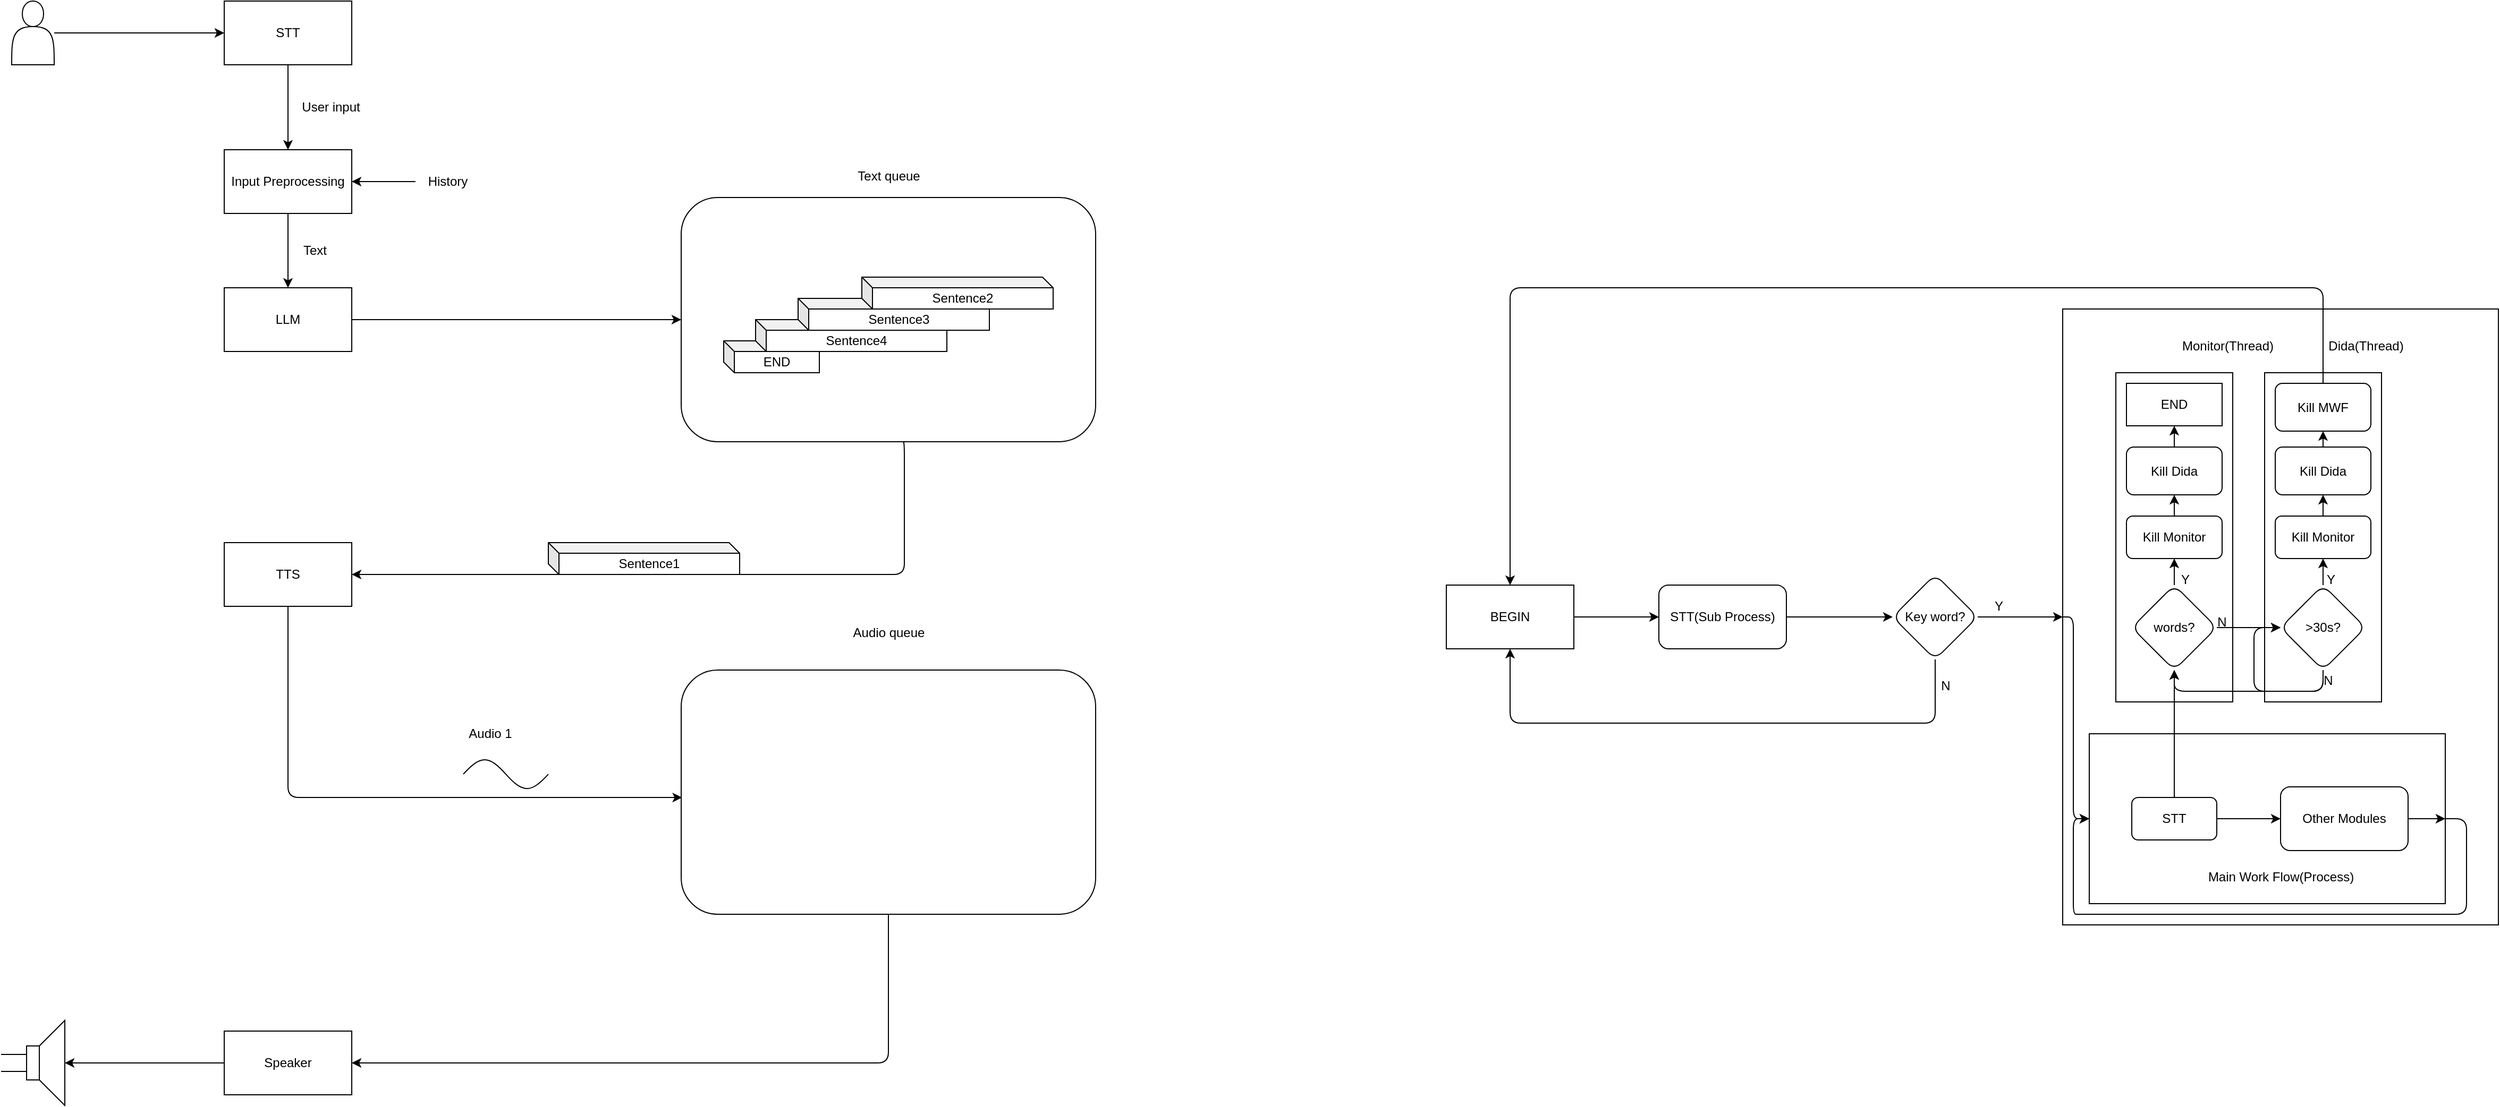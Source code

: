 <mxfile>
    <diagram id="sJbom_5L6VdSvB-PTzJs" name="Page-1">
        <mxGraphModel dx="3779" dy="3277" grid="1" gridSize="10" guides="1" tooltips="1" connect="1" arrows="1" fold="1" page="1" pageScale="1" pageWidth="850" pageHeight="1100" math="0" shadow="0">
            <root>
                <mxCell id="0"/>
                <mxCell id="1" parent="0"/>
                <mxCell id="55" value="" style="rounded=0;whiteSpace=wrap;html=1;" parent="1" vertex="1">
                    <mxGeometry x="1120" y="330" width="410" height="580" as="geometry"/>
                </mxCell>
                <mxCell id="86" style="edgeStyle=none;html=1;exitX=0;exitY=0.5;exitDx=0;exitDy=0;entryX=0;entryY=0.5;entryDx=0;entryDy=0;" parent="1" source="55" target="64" edge="1">
                    <mxGeometry relative="1" as="geometry">
                        <Array as="points">
                            <mxPoint x="1130" y="620"/>
                            <mxPoint x="1130" y="810"/>
                        </Array>
                    </mxGeometry>
                </mxCell>
                <mxCell id="85" value="" style="rounded=0;whiteSpace=wrap;html=1;" parent="1" vertex="1">
                    <mxGeometry x="1310" y="390" width="110" height="310" as="geometry"/>
                </mxCell>
                <mxCell id="84" value="" style="rounded=0;whiteSpace=wrap;html=1;" parent="1" vertex="1">
                    <mxGeometry x="1170" y="390" width="110" height="310" as="geometry"/>
                </mxCell>
                <mxCell id="20" style="edgeStyle=none;html=1;entryX=1;entryY=0.5;entryDx=0;entryDy=0;" parent="1" source="15" target="19" edge="1">
                    <mxGeometry relative="1" as="geometry">
                        <Array as="points">
                            <mxPoint x="30" y="460"/>
                            <mxPoint x="30" y="580"/>
                        </Array>
                    </mxGeometry>
                </mxCell>
                <mxCell id="4" style="edgeStyle=none;html=1;" parent="1" source="3" target="5" edge="1">
                    <mxGeometry relative="1" as="geometry">
                        <mxPoint x="-550" y="70" as="targetPoint"/>
                    </mxGeometry>
                </mxCell>
                <mxCell id="3" value="" style="shape=actor;whiteSpace=wrap;html=1;" parent="1" vertex="1">
                    <mxGeometry x="-810" y="40" width="40" height="60" as="geometry"/>
                </mxCell>
                <mxCell id="7" value="" style="edgeStyle=none;html=1;" parent="1" source="5" target="39" edge="1">
                    <mxGeometry relative="1" as="geometry">
                        <mxPoint x="-550" y="180" as="targetPoint"/>
                    </mxGeometry>
                </mxCell>
                <mxCell id="5" value="STT" style="rounded=0;whiteSpace=wrap;html=1;" parent="1" vertex="1">
                    <mxGeometry x="-610" y="40" width="120" height="60" as="geometry"/>
                </mxCell>
                <mxCell id="14" style="edgeStyle=none;html=1;entryX=0;entryY=0.5;entryDx=0;entryDy=0;" parent="1" source="6" target="15" edge="1">
                    <mxGeometry relative="1" as="geometry">
                        <mxPoint x="-170" y="180" as="targetPoint"/>
                    </mxGeometry>
                </mxCell>
                <mxCell id="6" value="LLM" style="rounded=0;whiteSpace=wrap;html=1;" parent="1" vertex="1">
                    <mxGeometry x="-610" y="310" width="120" height="60" as="geometry"/>
                </mxCell>
                <mxCell id="8" value="Text" style="text;html=1;align=center;verticalAlign=middle;resizable=0;points=[];autosize=1;strokeColor=none;fillColor=none;" parent="1" vertex="1">
                    <mxGeometry x="-550" y="260" width="50" height="30" as="geometry"/>
                </mxCell>
                <mxCell id="18" value="Sentence1" style="shape=cube;whiteSpace=wrap;html=1;boundedLbl=1;backgroundOutline=1;darkOpacity=0.05;darkOpacity2=0.1;size=10;" parent="1" vertex="1">
                    <mxGeometry x="-305" y="550" width="180" height="30" as="geometry"/>
                </mxCell>
                <mxCell id="24" style="edgeStyle=none;html=1;entryX=0.002;entryY=0.522;entryDx=0;entryDy=0;entryPerimeter=0;" parent="1" source="19" target="21" edge="1">
                    <mxGeometry relative="1" as="geometry">
                        <Array as="points">
                            <mxPoint x="-550" y="790"/>
                        </Array>
                    </mxGeometry>
                </mxCell>
                <mxCell id="19" value="TTS" style="rounded=0;whiteSpace=wrap;html=1;" parent="1" vertex="1">
                    <mxGeometry x="-610" y="550" width="120" height="60" as="geometry"/>
                </mxCell>
                <mxCell id="29" style="edgeStyle=none;html=1;entryX=1;entryY=0.5;entryDx=0;entryDy=0;" parent="1" source="21" target="37" edge="1">
                    <mxGeometry relative="1" as="geometry">
                        <Array as="points">
                            <mxPoint x="15" y="1040"/>
                        </Array>
                    </mxGeometry>
                </mxCell>
                <mxCell id="21" value="" style="rounded=1;whiteSpace=wrap;html=1;" parent="1" vertex="1">
                    <mxGeometry x="-180" y="670" width="390" height="230" as="geometry"/>
                </mxCell>
                <mxCell id="22" value="Audio queue" style="text;html=1;align=center;verticalAlign=middle;resizable=0;points=[];autosize=1;strokeColor=none;fillColor=none;" parent="1" vertex="1">
                    <mxGeometry x="-30" y="620" width="90" height="30" as="geometry"/>
                </mxCell>
                <mxCell id="25" value="" style="pointerEvents=1;verticalLabelPosition=bottom;shadow=0;dashed=0;align=center;html=1;verticalAlign=top;shape=mxgraph.electrical.waveforms.sine_wave;" parent="1" vertex="1">
                    <mxGeometry x="-385" y="750" width="80" height="36.18" as="geometry"/>
                </mxCell>
                <mxCell id="26" value="Audio 1" style="text;html=1;align=center;verticalAlign=middle;resizable=0;points=[];autosize=1;strokeColor=none;fillColor=none;" parent="1" vertex="1">
                    <mxGeometry x="-390" y="715" width="60" height="30" as="geometry"/>
                </mxCell>
                <mxCell id="28" value="" style="pointerEvents=1;verticalLabelPosition=bottom;shadow=0;dashed=0;align=center;html=1;verticalAlign=top;shape=mxgraph.electrical.electro-mechanical.loudspeaker;" parent="1" vertex="1">
                    <mxGeometry x="-820" y="1000" width="60" height="80" as="geometry"/>
                </mxCell>
                <mxCell id="15" value="" style="rounded=1;whiteSpace=wrap;html=1;" parent="1" vertex="1">
                    <mxGeometry x="-180" y="225" width="390" height="230" as="geometry"/>
                </mxCell>
                <mxCell id="36" value="END" style="shape=cube;whiteSpace=wrap;html=1;boundedLbl=1;backgroundOutline=1;darkOpacity=0.05;darkOpacity2=0.1;size=10;" parent="1" vertex="1">
                    <mxGeometry x="-140" y="360" width="90" height="30" as="geometry"/>
                </mxCell>
                <mxCell id="13" value="Sentence4" style="shape=cube;whiteSpace=wrap;html=1;boundedLbl=1;backgroundOutline=1;darkOpacity=0.05;darkOpacity2=0.1;size=10;" parent="1" vertex="1">
                    <mxGeometry x="-110" y="340" width="180" height="30" as="geometry"/>
                </mxCell>
                <mxCell id="12" value="Sentence3" style="shape=cube;whiteSpace=wrap;html=1;boundedLbl=1;backgroundOutline=1;darkOpacity=0.05;darkOpacity2=0.1;size=10;" parent="1" vertex="1">
                    <mxGeometry x="-70" y="320" width="180" height="30" as="geometry"/>
                </mxCell>
                <mxCell id="11" value="Sentence2" style="shape=cube;whiteSpace=wrap;html=1;boundedLbl=1;backgroundOutline=1;darkOpacity=0.05;darkOpacity2=0.1;size=10;" parent="1" vertex="1">
                    <mxGeometry x="-10" y="300" width="180" height="30" as="geometry"/>
                </mxCell>
                <mxCell id="16" value="Text queue" style="text;html=1;align=center;verticalAlign=middle;resizable=0;points=[];autosize=1;strokeColor=none;fillColor=none;" parent="1" vertex="1">
                    <mxGeometry x="-25" y="190" width="80" height="30" as="geometry"/>
                </mxCell>
                <mxCell id="38" style="edgeStyle=none;html=1;entryX=1;entryY=0.5;entryDx=0;entryDy=0;entryPerimeter=0;" parent="1" source="37" target="28" edge="1">
                    <mxGeometry relative="1" as="geometry"/>
                </mxCell>
                <mxCell id="37" value="Speaker" style="rounded=0;whiteSpace=wrap;html=1;" parent="1" vertex="1">
                    <mxGeometry x="-610" y="1010" width="120" height="60" as="geometry"/>
                </mxCell>
                <mxCell id="40" style="edgeStyle=none;html=1;entryX=0.5;entryY=0;entryDx=0;entryDy=0;" parent="1" source="39" target="6" edge="1">
                    <mxGeometry relative="1" as="geometry"/>
                </mxCell>
                <mxCell id="39" value="Input Preprocessing" style="rounded=0;whiteSpace=wrap;html=1;" parent="1" vertex="1">
                    <mxGeometry x="-610" y="180" width="120" height="60" as="geometry"/>
                </mxCell>
                <mxCell id="41" value="User input" style="text;html=1;align=center;verticalAlign=middle;resizable=0;points=[];autosize=1;strokeColor=none;fillColor=none;" parent="1" vertex="1">
                    <mxGeometry x="-550" y="125" width="80" height="30" as="geometry"/>
                </mxCell>
                <mxCell id="43" style="edgeStyle=none;html=1;entryX=1;entryY=0.5;entryDx=0;entryDy=0;" parent="1" source="42" target="39" edge="1">
                    <mxGeometry relative="1" as="geometry"/>
                </mxCell>
                <mxCell id="42" value="History" style="text;html=1;align=center;verticalAlign=middle;resizable=0;points=[];autosize=1;strokeColor=none;fillColor=none;" parent="1" vertex="1">
                    <mxGeometry x="-430" y="195" width="60" height="30" as="geometry"/>
                </mxCell>
                <mxCell id="47" value="" style="edgeStyle=none;html=1;" parent="1" source="45" target="46" edge="1">
                    <mxGeometry relative="1" as="geometry"/>
                </mxCell>
                <mxCell id="45" value="STT(Sub Process)" style="rounded=1;whiteSpace=wrap;html=1;" parent="1" vertex="1">
                    <mxGeometry x="740" y="590" width="120" height="60" as="geometry"/>
                </mxCell>
                <mxCell id="49" value="" style="edgeStyle=none;html=1;entryX=0;entryY=0.5;entryDx=0;entryDy=0;" parent="1" source="46" target="55" edge="1">
                    <mxGeometry relative="1" as="geometry">
                        <mxPoint x="1100" y="620" as="targetPoint"/>
                    </mxGeometry>
                </mxCell>
                <mxCell id="51" style="edgeStyle=none;html=1;entryX=0.5;entryY=1;entryDx=0;entryDy=0;" parent="1" source="46" target="50" edge="1">
                    <mxGeometry relative="1" as="geometry">
                        <Array as="points">
                            <mxPoint x="1000" y="720"/>
                            <mxPoint x="600" y="720"/>
                        </Array>
                    </mxGeometry>
                </mxCell>
                <mxCell id="46" value="Key word?" style="rhombus;whiteSpace=wrap;html=1;rounded=1;" parent="1" vertex="1">
                    <mxGeometry x="960" y="580" width="80" height="80" as="geometry"/>
                </mxCell>
                <mxCell id="52" style="edgeStyle=none;html=1;entryX=0;entryY=0.5;entryDx=0;entryDy=0;" parent="1" source="50" target="45" edge="1">
                    <mxGeometry relative="1" as="geometry"/>
                </mxCell>
                <mxCell id="50" value="BEGIN" style="rounded=0;whiteSpace=wrap;html=1;" parent="1" vertex="1">
                    <mxGeometry x="540" y="590" width="120" height="60" as="geometry"/>
                </mxCell>
                <mxCell id="53" value="N" style="text;html=1;strokeColor=none;fillColor=none;align=center;verticalAlign=middle;whiteSpace=wrap;rounded=0;" parent="1" vertex="1">
                    <mxGeometry x="980" y="670" width="60" height="30" as="geometry"/>
                </mxCell>
                <mxCell id="54" value="Y" style="text;html=1;strokeColor=none;fillColor=none;align=center;verticalAlign=middle;whiteSpace=wrap;rounded=0;" parent="1" vertex="1">
                    <mxGeometry x="1040" y="600" width="40" height="20" as="geometry"/>
                </mxCell>
                <mxCell id="71" value="" style="edgeStyle=none;html=1;" parent="1" source="68" target="70" edge="1">
                    <mxGeometry relative="1" as="geometry"/>
                </mxCell>
                <mxCell id="75" style="edgeStyle=none;html=1;entryX=0;entryY=0.5;entryDx=0;entryDy=0;" parent="1" source="68" target="74" edge="1">
                    <mxGeometry relative="1" as="geometry"/>
                </mxCell>
                <mxCell id="68" value="words?" style="rhombus;whiteSpace=wrap;html=1;rounded=1;" parent="1" vertex="1">
                    <mxGeometry x="1185" y="590" width="80" height="80" as="geometry"/>
                </mxCell>
                <mxCell id="95" value="" style="edgeStyle=none;html=1;" parent="1" source="70" target="94" edge="1">
                    <mxGeometry relative="1" as="geometry"/>
                </mxCell>
                <mxCell id="70" value="Kill Monitor" style="whiteSpace=wrap;html=1;rounded=1;" parent="1" vertex="1">
                    <mxGeometry x="1180" y="525" width="90" height="40" as="geometry"/>
                </mxCell>
                <mxCell id="72" value="Y" style="text;html=1;align=center;verticalAlign=middle;resizable=0;points=[];autosize=1;strokeColor=none;fillColor=none;" parent="1" vertex="1">
                    <mxGeometry x="1220" y="570" width="30" height="30" as="geometry"/>
                </mxCell>
                <mxCell id="78" value="" style="edgeStyle=none;html=1;entryX=0.5;entryY=0;entryDx=0;entryDy=0;exitX=0.5;exitY=0;exitDx=0;exitDy=0;" parent="1" source="105" target="50" edge="1">
                    <mxGeometry relative="1" as="geometry">
                        <mxPoint x="1465" y="540" as="targetPoint"/>
                        <Array as="points">
                            <mxPoint x="1365" y="310"/>
                            <mxPoint x="600" y="310"/>
                        </Array>
                    </mxGeometry>
                </mxCell>
                <mxCell id="90" style="edgeStyle=none;html=1;entryX=0.5;entryY=1;entryDx=0;entryDy=0;exitX=0.5;exitY=1;exitDx=0;exitDy=0;" parent="1" source="74" target="68" edge="1">
                    <mxGeometry relative="1" as="geometry">
                        <Array as="points">
                            <mxPoint x="1365" y="690"/>
                            <mxPoint x="1225" y="690"/>
                        </Array>
                    </mxGeometry>
                </mxCell>
                <mxCell id="98" style="edgeStyle=none;html=1;" parent="1" source="74" target="96" edge="1">
                    <mxGeometry relative="1" as="geometry"/>
                </mxCell>
                <mxCell id="74" value="&amp;gt;30s?" style="rhombus;whiteSpace=wrap;html=1;rounded=1;" parent="1" vertex="1">
                    <mxGeometry x="1325" y="590" width="80" height="80" as="geometry"/>
                </mxCell>
                <mxCell id="82" value="Dida(Thread)" style="text;html=1;align=center;verticalAlign=middle;resizable=0;points=[];autosize=1;strokeColor=none;fillColor=none;" parent="1" vertex="1">
                    <mxGeometry x="1360" y="350" width="90" height="30" as="geometry"/>
                </mxCell>
                <mxCell id="83" value="&lt;span style=&quot;&quot;&gt;Monitor(&lt;/span&gt;Thread)" style="text;html=1;align=center;verticalAlign=middle;resizable=0;points=[];autosize=1;strokeColor=none;fillColor=none;" parent="1" vertex="1">
                    <mxGeometry x="1220" y="350" width="110" height="30" as="geometry"/>
                </mxCell>
                <mxCell id="88" value="N" style="text;html=1;strokeColor=none;fillColor=none;align=center;verticalAlign=middle;whiteSpace=wrap;rounded=0;" parent="1" vertex="1">
                    <mxGeometry x="1260" y="615" width="20" height="20" as="geometry"/>
                </mxCell>
                <mxCell id="92" value="N" style="text;html=1;strokeColor=none;fillColor=none;align=center;verticalAlign=middle;whiteSpace=wrap;rounded=0;" parent="1" vertex="1">
                    <mxGeometry x="1360" y="670" width="20" height="20" as="geometry"/>
                </mxCell>
                <mxCell id="93" value="Y" style="text;html=1;strokeColor=none;fillColor=none;align=center;verticalAlign=middle;whiteSpace=wrap;rounded=0;" parent="1" vertex="1">
                    <mxGeometry x="1365" y="575" width="15" height="20" as="geometry"/>
                </mxCell>
                <mxCell id="103" style="edgeStyle=none;html=1;entryX=0.5;entryY=1;entryDx=0;entryDy=0;" parent="1" source="94" target="102" edge="1">
                    <mxGeometry relative="1" as="geometry"/>
                </mxCell>
                <mxCell id="94" value="Kill Dida" style="whiteSpace=wrap;html=1;rounded=1;" parent="1" vertex="1">
                    <mxGeometry x="1180" y="460" width="90" height="45" as="geometry"/>
                </mxCell>
                <mxCell id="99" style="edgeStyle=none;html=1;entryX=0.5;entryY=1;entryDx=0;entryDy=0;" parent="1" source="96" target="97" edge="1">
                    <mxGeometry relative="1" as="geometry"/>
                </mxCell>
                <mxCell id="96" value="Kill Monitor" style="whiteSpace=wrap;html=1;rounded=1;" parent="1" vertex="1">
                    <mxGeometry x="1320" y="525" width="90" height="40" as="geometry"/>
                </mxCell>
                <mxCell id="106" style="edgeStyle=none;html=1;entryX=0.5;entryY=1;entryDx=0;entryDy=0;" parent="1" source="97" target="105" edge="1">
                    <mxGeometry relative="1" as="geometry"/>
                </mxCell>
                <mxCell id="97" value="Kill Dida" style="whiteSpace=wrap;html=1;rounded=1;" parent="1" vertex="1">
                    <mxGeometry x="1320" y="460" width="90" height="45" as="geometry"/>
                </mxCell>
                <mxCell id="102" value="END" style="rounded=0;whiteSpace=wrap;html=1;" parent="1" vertex="1">
                    <mxGeometry x="1180" y="400" width="90" height="40" as="geometry"/>
                </mxCell>
                <mxCell id="104" style="edgeStyle=none;html=1;entryX=0;entryY=0.5;entryDx=0;entryDy=0;exitX=0.5;exitY=1;exitDx=0;exitDy=0;" parent="1" source="74" target="74" edge="1">
                    <mxGeometry relative="1" as="geometry">
                        <Array as="points">
                            <mxPoint x="1365" y="690"/>
                            <mxPoint x="1300" y="690"/>
                            <mxPoint x="1300" y="630"/>
                        </Array>
                    </mxGeometry>
                </mxCell>
                <mxCell id="105" value="Kill MWF" style="whiteSpace=wrap;html=1;rounded=1;" parent="1" vertex="1">
                    <mxGeometry x="1320" y="400" width="90" height="45" as="geometry"/>
                </mxCell>
                <mxCell id="64" value="" style="rounded=0;whiteSpace=wrap;html=1;" parent="1" vertex="1">
                    <mxGeometry x="1145" y="730" width="335" height="160" as="geometry"/>
                </mxCell>
                <mxCell id="57" value="STT" style="rounded=1;whiteSpace=wrap;html=1;" parent="1" vertex="1">
                    <mxGeometry x="1185" y="790" width="80" height="40" as="geometry"/>
                </mxCell>
                <mxCell id="108" style="edgeStyle=none;html=1;exitX=1;exitY=0.5;exitDx=0;exitDy=0;entryX=1;entryY=0.5;entryDx=0;entryDy=0;" parent="1" source="62" target="64" edge="1">
                    <mxGeometry relative="1" as="geometry"/>
                </mxCell>
                <mxCell id="62" value="Other Modules" style="whiteSpace=wrap;html=1;rounded=1;" parent="1" vertex="1">
                    <mxGeometry x="1325" y="780" width="120" height="60" as="geometry"/>
                </mxCell>
                <mxCell id="63" value="" style="edgeStyle=none;html=1;" parent="1" source="57" target="62" edge="1">
                    <mxGeometry relative="1" as="geometry"/>
                </mxCell>
                <mxCell id="65" value="Main Work Flow(Process)" style="text;html=1;align=center;verticalAlign=middle;resizable=0;points=[];autosize=1;strokeColor=none;fillColor=none;" parent="1" vertex="1">
                    <mxGeometry x="1245" y="850" width="160" height="30" as="geometry"/>
                </mxCell>
                <mxCell id="107" style="edgeStyle=none;html=1;entryX=0;entryY=0.5;entryDx=0;entryDy=0;exitX=1;exitY=0.5;exitDx=0;exitDy=0;" parent="1" source="64" target="64" edge="1">
                    <mxGeometry relative="1" as="geometry">
                        <Array as="points">
                            <mxPoint x="1500" y="810"/>
                            <mxPoint x="1500" y="900"/>
                            <mxPoint x="1310" y="900"/>
                            <mxPoint x="1140" y="900"/>
                            <mxPoint x="1130" y="900"/>
                            <mxPoint x="1130" y="810"/>
                        </Array>
                    </mxGeometry>
                </mxCell>
                <mxCell id="69" value="" style="edgeStyle=none;html=1;exitX=0.5;exitY=0;exitDx=0;exitDy=0;" parent="1" source="57" target="68" edge="1">
                    <mxGeometry relative="1" as="geometry">
                        <mxPoint x="1225" y="640" as="sourcePoint"/>
                    </mxGeometry>
                </mxCell>
            </root>
        </mxGraphModel>
    </diagram>
</mxfile>